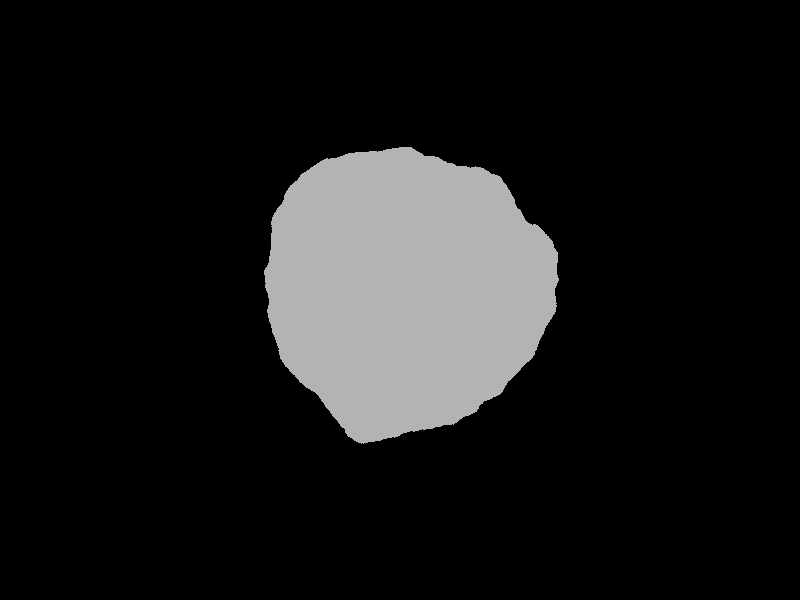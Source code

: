 //--global--------------------------
//--includes------------------------
//--declares------------------------
//--objects-------------------------

// create a isosurface object - the equipotential surface
// of a 3D math function f(x, y, z)
/*#declare f_sphere = function(x,y,z,a) { sqrt(pow(x,2) + pow(y,2) + pow(z,2)) - a }  // cylinder function
#declare fn_Pigm = function { pigment {
                                granite
                                color_map {
                                  [0 color rgb 1]
                                  [1 color rgb 0]
                                }
                              }
                            }
isosurface {
  //function { x*x + y*y - 1 }          // function (can also contain declared functions
  function { f_sphere(x, y, z, .3)-fn_Pigm(x, y, z).grey*0.5 }        // alternative declared function
  contained_by { sphere { 0, .85 } }  // container shape
  threshold 0.1                     // optional threshold value for isosurface [0.0]
  accuracy 0.001                     // accuracy of calculation [0.001]
  max_gradient 2                      // maximum gradient the function can have [1.1]
  //evaluate 5, 1.2, 0.95             // evaluate the maximum gradient
  //max_trace 1                       // maybe increase for use in CSG [1]
  //all_intersections                 // alternative to 'max_trace'
  //open                              // remove visible container surface
  pigment {
    colour rgbt <0, 1, 0, .0>
  }
}
#undef f_sphere
#undef fn_Pigm

#declare f_sphere = function(x,y,z,a) { sqrt(pow(x,2) + pow(y,2) + pow(z,2)) - a }  // cylinder function
#declare fn_Pigm = function { pigment {
                                agate
                                color_map {
                                  [0 color rgb 1]
                                  [1 color rgb 0]
                                }
                              }
                            }
isosurface {
  //function { x*x + y*y - 1 }          // function (can also contain declared functions
  function { f_sphere(x, y, z, .25)-fn_Pigm(x, y, z).grey*0.5 }        // alternative declared function
  contained_by { sphere { 0, .85 } }  // container shape
  threshold 0.1                     // optional threshold value for isosurface [0.0]
  accuracy 0.001                     // accuracy of calculation [0.001]
  max_gradient 2                      // maximum gradient the function can have [1.1]
  //evaluate 5, 1.2, 0.95             // evaluate the maximum gradient
  //max_trace 1                       // maybe increase for use in CSG [1]
  //all_intersections                 // alternative to 'max_trace'
  //open                              // remove visible container surface
  pigment {
    colour rgbt <0, 0, 1, .0>
  }
}
#undef f_sphere
#undef fn_Pigm*/

#declare f_sphere = function(x,y,z,a) { sqrt(pow(x,2) + pow(y,2) + pow(z,2)) - a }  // cylinder function
#declare fn_Pigm = function { pigment {
                                wrinkles
                                color_map {
                                  [0 color rgb 1]
                                  [1 color rgb 0]
                                }
                              }
                            }
isosurface {
  //function { x*x + y*y - 1 }          // function (can also contain declared functions
  function { f_sphere(x, y, z, .3)-fn_Pigm(x, y, z).grey*0.5 }        // alternative declared function
  contained_by { sphere { 0, .85 } }  // container shape
  threshold 0.1                     // optional threshold value for isosurface [0.0]
  accuracy 0.001                     // accuracy of calculation [0.001]
  max_gradient 2                      // maximum gradient the function can have [1.1]
  //evaluate 5, 1.2, 0.95             // evaluate the maximum gradient
  //max_trace 1                       // maybe increase for use in CSG [1]
  //all_intersections                 // alternative to 'max_trace'
  //open                              // remove visible container surface
  pigment {
    colour rgbt <.7, .7, .7, .0>
  }
}

//--lights--------------------------

// create a regular point light source
light_source {
  0*x                  // light's position (translated below)
  color rgb <2, 2, 2>    // light's color
  translate <-20, 40, -20>
}

//--camera--------------------------

// perspective (default) camera
camera {
  location  <0.0, 0.0, -3>
  look_at   <0.0, 0.0,  0.0>
  right     x*image_width/image_height
}
